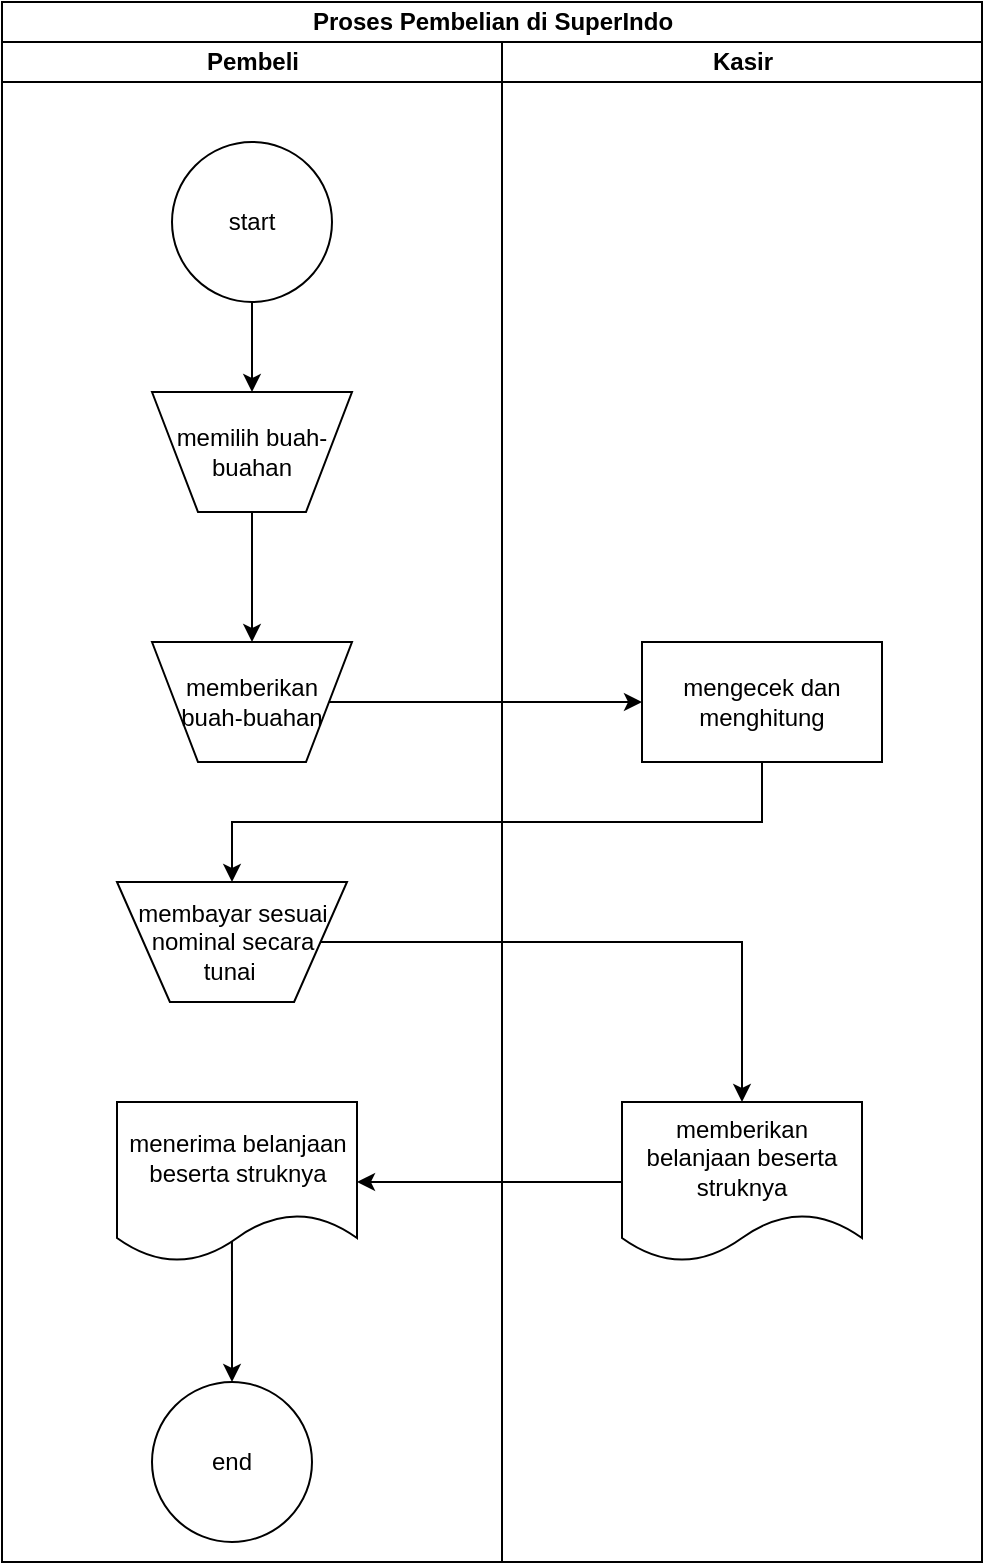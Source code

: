 <mxfile version="24.7.6">
  <diagram name="Page-1" id="74e2e168-ea6b-b213-b513-2b3c1d86103e">
    <mxGraphModel dx="926" dy="493" grid="1" gridSize="10" guides="1" tooltips="1" connect="1" arrows="1" fold="1" page="1" pageScale="1" pageWidth="1100" pageHeight="850" background="none" math="0" shadow="0">
      <root>
        <mxCell id="0" />
        <mxCell id="1" parent="0" />
        <mxCell id="xjWyQh2SUBE7PXquI7Zn-1" value="Proses Pembelian di SuperIndo" style="swimlane;childLayout=stackLayout;resizeParent=1;resizeParentMax=0;startSize=20;html=1;" parent="1" vertex="1">
          <mxGeometry x="350" y="200" width="490" height="780" as="geometry" />
        </mxCell>
        <mxCell id="xjWyQh2SUBE7PXquI7Zn-2" value="Pembeli" style="swimlane;startSize=20;html=1;" parent="xjWyQh2SUBE7PXquI7Zn-1" vertex="1">
          <mxGeometry y="20" width="250" height="760" as="geometry" />
        </mxCell>
        <mxCell id="xjWyQh2SUBE7PXquI7Zn-7" style="edgeStyle=orthogonalEdgeStyle;rounded=0;orthogonalLoop=1;jettySize=auto;html=1;" parent="xjWyQh2SUBE7PXquI7Zn-2" source="xjWyQh2SUBE7PXquI7Zn-5" target="xjWyQh2SUBE7PXquI7Zn-6" edge="1">
          <mxGeometry relative="1" as="geometry" />
        </mxCell>
        <mxCell id="xjWyQh2SUBE7PXquI7Zn-5" value="start" style="ellipse;whiteSpace=wrap;html=1;aspect=fixed;" parent="xjWyQh2SUBE7PXquI7Zn-2" vertex="1">
          <mxGeometry x="85" y="50" width="80" height="80" as="geometry" />
        </mxCell>
        <mxCell id="xjWyQh2SUBE7PXquI7Zn-6" value="memilih buah-buahan" style="verticalLabelPosition=middle;verticalAlign=middle;html=1;shape=trapezoid;perimeter=trapezoidPerimeter;whiteSpace=wrap;size=0.23;arcSize=10;flipV=1;labelPosition=center;align=center;" parent="xjWyQh2SUBE7PXquI7Zn-2" vertex="1">
          <mxGeometry x="75" y="175" width="100" height="60" as="geometry" />
        </mxCell>
        <mxCell id="xjWyQh2SUBE7PXquI7Zn-19" value="membayar sesuai nominal secara tunai&amp;nbsp;" style="verticalLabelPosition=middle;verticalAlign=middle;html=1;shape=trapezoid;perimeter=trapezoidPerimeter;whiteSpace=wrap;size=0.23;arcSize=10;flipV=1;labelPosition=center;align=center;" parent="xjWyQh2SUBE7PXquI7Zn-2" vertex="1">
          <mxGeometry x="57.5" y="420" width="115" height="60" as="geometry" />
        </mxCell>
        <mxCell id="fGTF0Ui0MyQZ-Fn5h9aJ-2" value="end" style="ellipse;whiteSpace=wrap;html=1;arcSize=10;" parent="xjWyQh2SUBE7PXquI7Zn-2" vertex="1">
          <mxGeometry x="75" y="670" width="80" height="80" as="geometry" />
        </mxCell>
        <mxCell id="FAFDmTPQFG8CC2zfMA1N-7" style="edgeStyle=orthogonalEdgeStyle;rounded=0;orthogonalLoop=1;jettySize=auto;html=1;exitX=0.479;exitY=0.85;exitDx=0;exitDy=0;exitPerimeter=0;" edge="1" parent="xjWyQh2SUBE7PXquI7Zn-2" source="FAFDmTPQFG8CC2zfMA1N-5" target="fGTF0Ui0MyQZ-Fn5h9aJ-2">
          <mxGeometry relative="1" as="geometry" />
        </mxCell>
        <mxCell id="FAFDmTPQFG8CC2zfMA1N-5" value="menerima belanjaan beserta struknya" style="shape=document;whiteSpace=wrap;html=1;boundedLbl=1;" vertex="1" parent="xjWyQh2SUBE7PXquI7Zn-2">
          <mxGeometry x="57.5" y="530" width="120" height="80" as="geometry" />
        </mxCell>
        <mxCell id="xjWyQh2SUBE7PXquI7Zn-10" value="memberikan buah-buahan" style="verticalLabelPosition=middle;verticalAlign=middle;html=1;shape=trapezoid;perimeter=trapezoidPerimeter;whiteSpace=wrap;size=0.23;arcSize=10;flipV=1;labelPosition=center;align=center;" parent="xjWyQh2SUBE7PXquI7Zn-2" vertex="1">
          <mxGeometry x="75" y="300" width="100" height="60" as="geometry" />
        </mxCell>
        <mxCell id="xjWyQh2SUBE7PXquI7Zn-11" style="edgeStyle=orthogonalEdgeStyle;rounded=0;orthogonalLoop=1;jettySize=auto;html=1;" parent="xjWyQh2SUBE7PXquI7Zn-2" source="xjWyQh2SUBE7PXquI7Zn-6" target="xjWyQh2SUBE7PXquI7Zn-10" edge="1">
          <mxGeometry relative="1" as="geometry" />
        </mxCell>
        <mxCell id="xjWyQh2SUBE7PXquI7Zn-3" value="Kasir" style="swimlane;startSize=20;html=1;" parent="xjWyQh2SUBE7PXquI7Zn-1" vertex="1">
          <mxGeometry x="250" y="20" width="240" height="760" as="geometry" />
        </mxCell>
        <mxCell id="xjWyQh2SUBE7PXquI7Zn-14" value="mengecek dan menghitung" style="whiteSpace=wrap;html=1;arcSize=10;" parent="xjWyQh2SUBE7PXquI7Zn-3" vertex="1">
          <mxGeometry x="70" y="300" width="120" height="60" as="geometry" />
        </mxCell>
        <mxCell id="FAFDmTPQFG8CC2zfMA1N-3" value="memberikan belanjaan beserta struknya" style="shape=document;whiteSpace=wrap;html=1;boundedLbl=1;" vertex="1" parent="xjWyQh2SUBE7PXquI7Zn-3">
          <mxGeometry x="60" y="530" width="120" height="80" as="geometry" />
        </mxCell>
        <mxCell id="FAFDmTPQFG8CC2zfMA1N-6" value="" style="edgeStyle=orthogonalEdgeStyle;rounded=0;orthogonalLoop=1;jettySize=auto;html=1;" edge="1" parent="xjWyQh2SUBE7PXquI7Zn-1" source="FAFDmTPQFG8CC2zfMA1N-3" target="FAFDmTPQFG8CC2zfMA1N-5">
          <mxGeometry relative="1" as="geometry" />
        </mxCell>
        <mxCell id="xjWyQh2SUBE7PXquI7Zn-15" value="" style="edgeStyle=orthogonalEdgeStyle;rounded=0;orthogonalLoop=1;jettySize=auto;html=1;" parent="xjWyQh2SUBE7PXquI7Zn-1" source="xjWyQh2SUBE7PXquI7Zn-10" target="xjWyQh2SUBE7PXquI7Zn-14" edge="1">
          <mxGeometry relative="1" as="geometry" />
        </mxCell>
        <mxCell id="FAFDmTPQFG8CC2zfMA1N-8" style="edgeStyle=orthogonalEdgeStyle;rounded=0;orthogonalLoop=1;jettySize=auto;html=1;" edge="1" parent="xjWyQh2SUBE7PXquI7Zn-1" source="xjWyQh2SUBE7PXquI7Zn-14" target="xjWyQh2SUBE7PXquI7Zn-19">
          <mxGeometry relative="1" as="geometry">
            <Array as="points">
              <mxPoint x="380" y="410" />
              <mxPoint x="115" y="410" />
            </Array>
          </mxGeometry>
        </mxCell>
        <mxCell id="FAFDmTPQFG8CC2zfMA1N-9" style="edgeStyle=orthogonalEdgeStyle;rounded=0;orthogonalLoop=1;jettySize=auto;html=1;entryX=0.5;entryY=0;entryDx=0;entryDy=0;" edge="1" parent="xjWyQh2SUBE7PXquI7Zn-1" source="xjWyQh2SUBE7PXquI7Zn-19" target="FAFDmTPQFG8CC2zfMA1N-3">
          <mxGeometry relative="1" as="geometry" />
        </mxCell>
      </root>
    </mxGraphModel>
  </diagram>
</mxfile>
